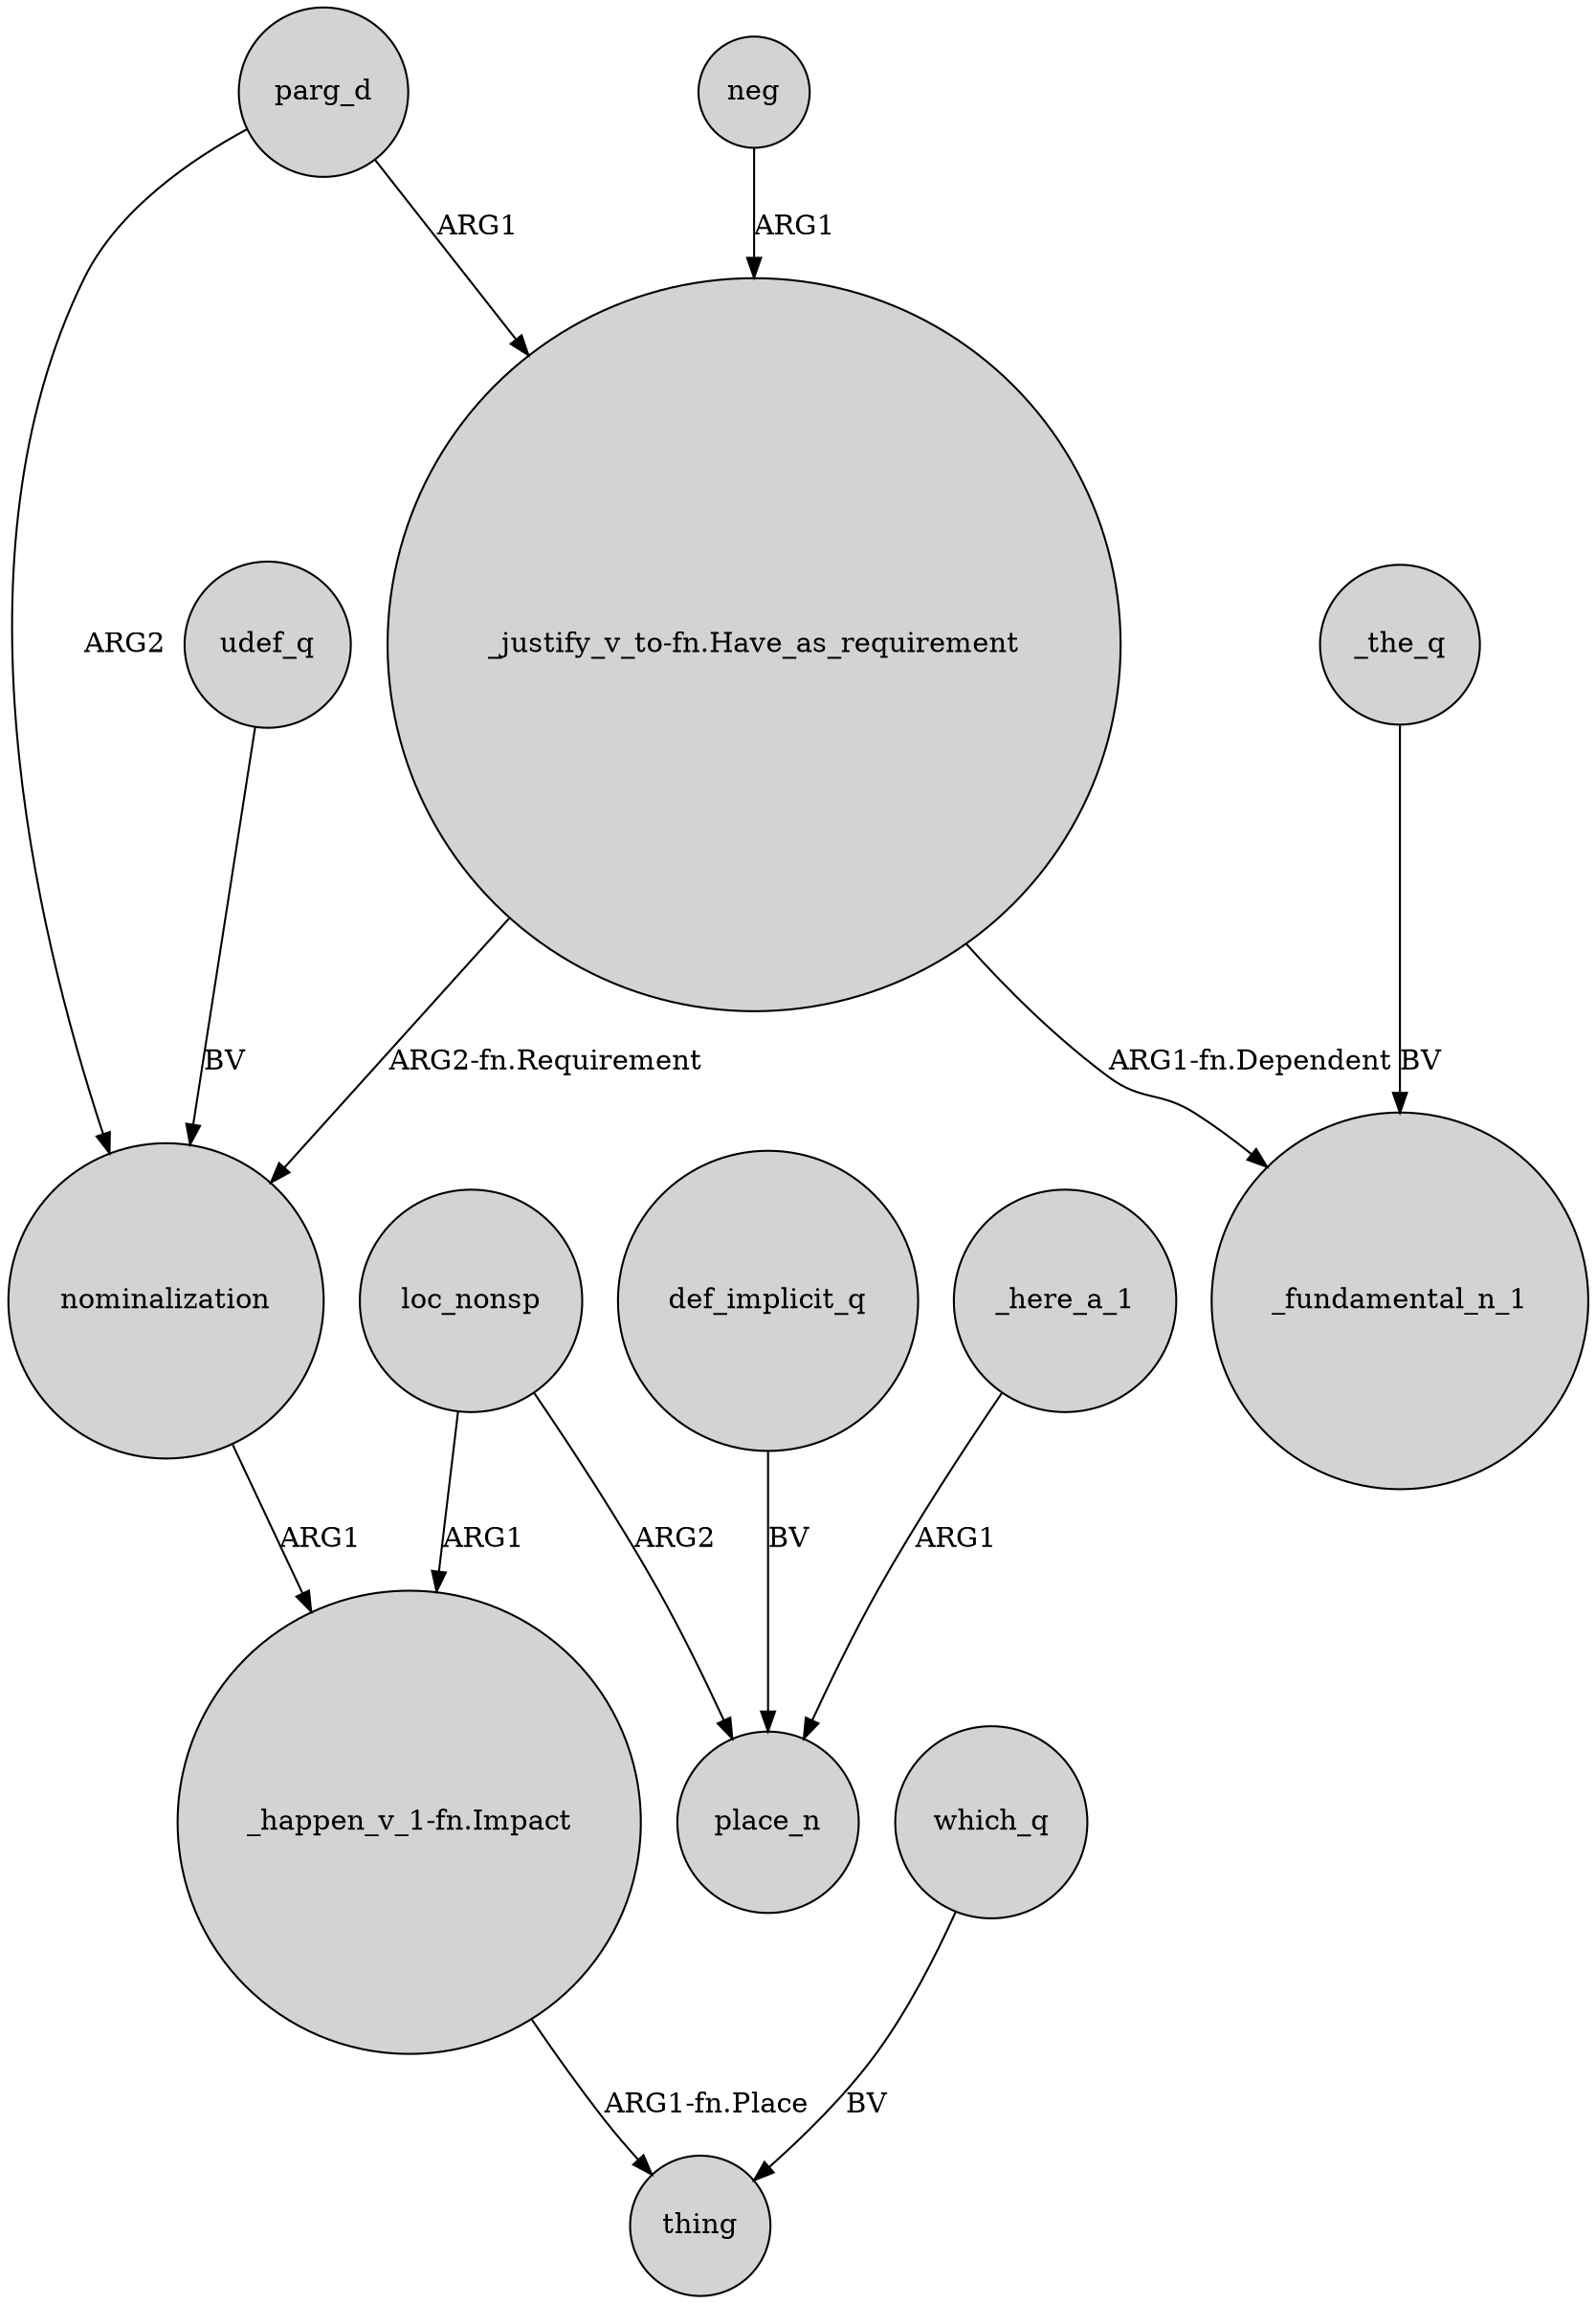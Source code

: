 digraph {
	node [shape=circle style=filled]
	loc_nonsp -> place_n [label=ARG2]
	parg_d -> "_justify_v_to-fn.Have_as_requirement" [label=ARG1]
	_here_a_1 -> place_n [label=ARG1]
	which_q -> thing [label=BV]
	_the_q -> _fundamental_n_1 [label=BV]
	def_implicit_q -> place_n [label=BV]
	neg -> "_justify_v_to-fn.Have_as_requirement" [label=ARG1]
	"_justify_v_to-fn.Have_as_requirement" -> nominalization [label="ARG2-fn.Requirement"]
	loc_nonsp -> "_happen_v_1-fn.Impact" [label=ARG1]
	"_happen_v_1-fn.Impact" -> thing [label="ARG1-fn.Place"]
	"_justify_v_to-fn.Have_as_requirement" -> _fundamental_n_1 [label="ARG1-fn.Dependent"]
	nominalization -> "_happen_v_1-fn.Impact" [label=ARG1]
	udef_q -> nominalization [label=BV]
	parg_d -> nominalization [label=ARG2]
}
